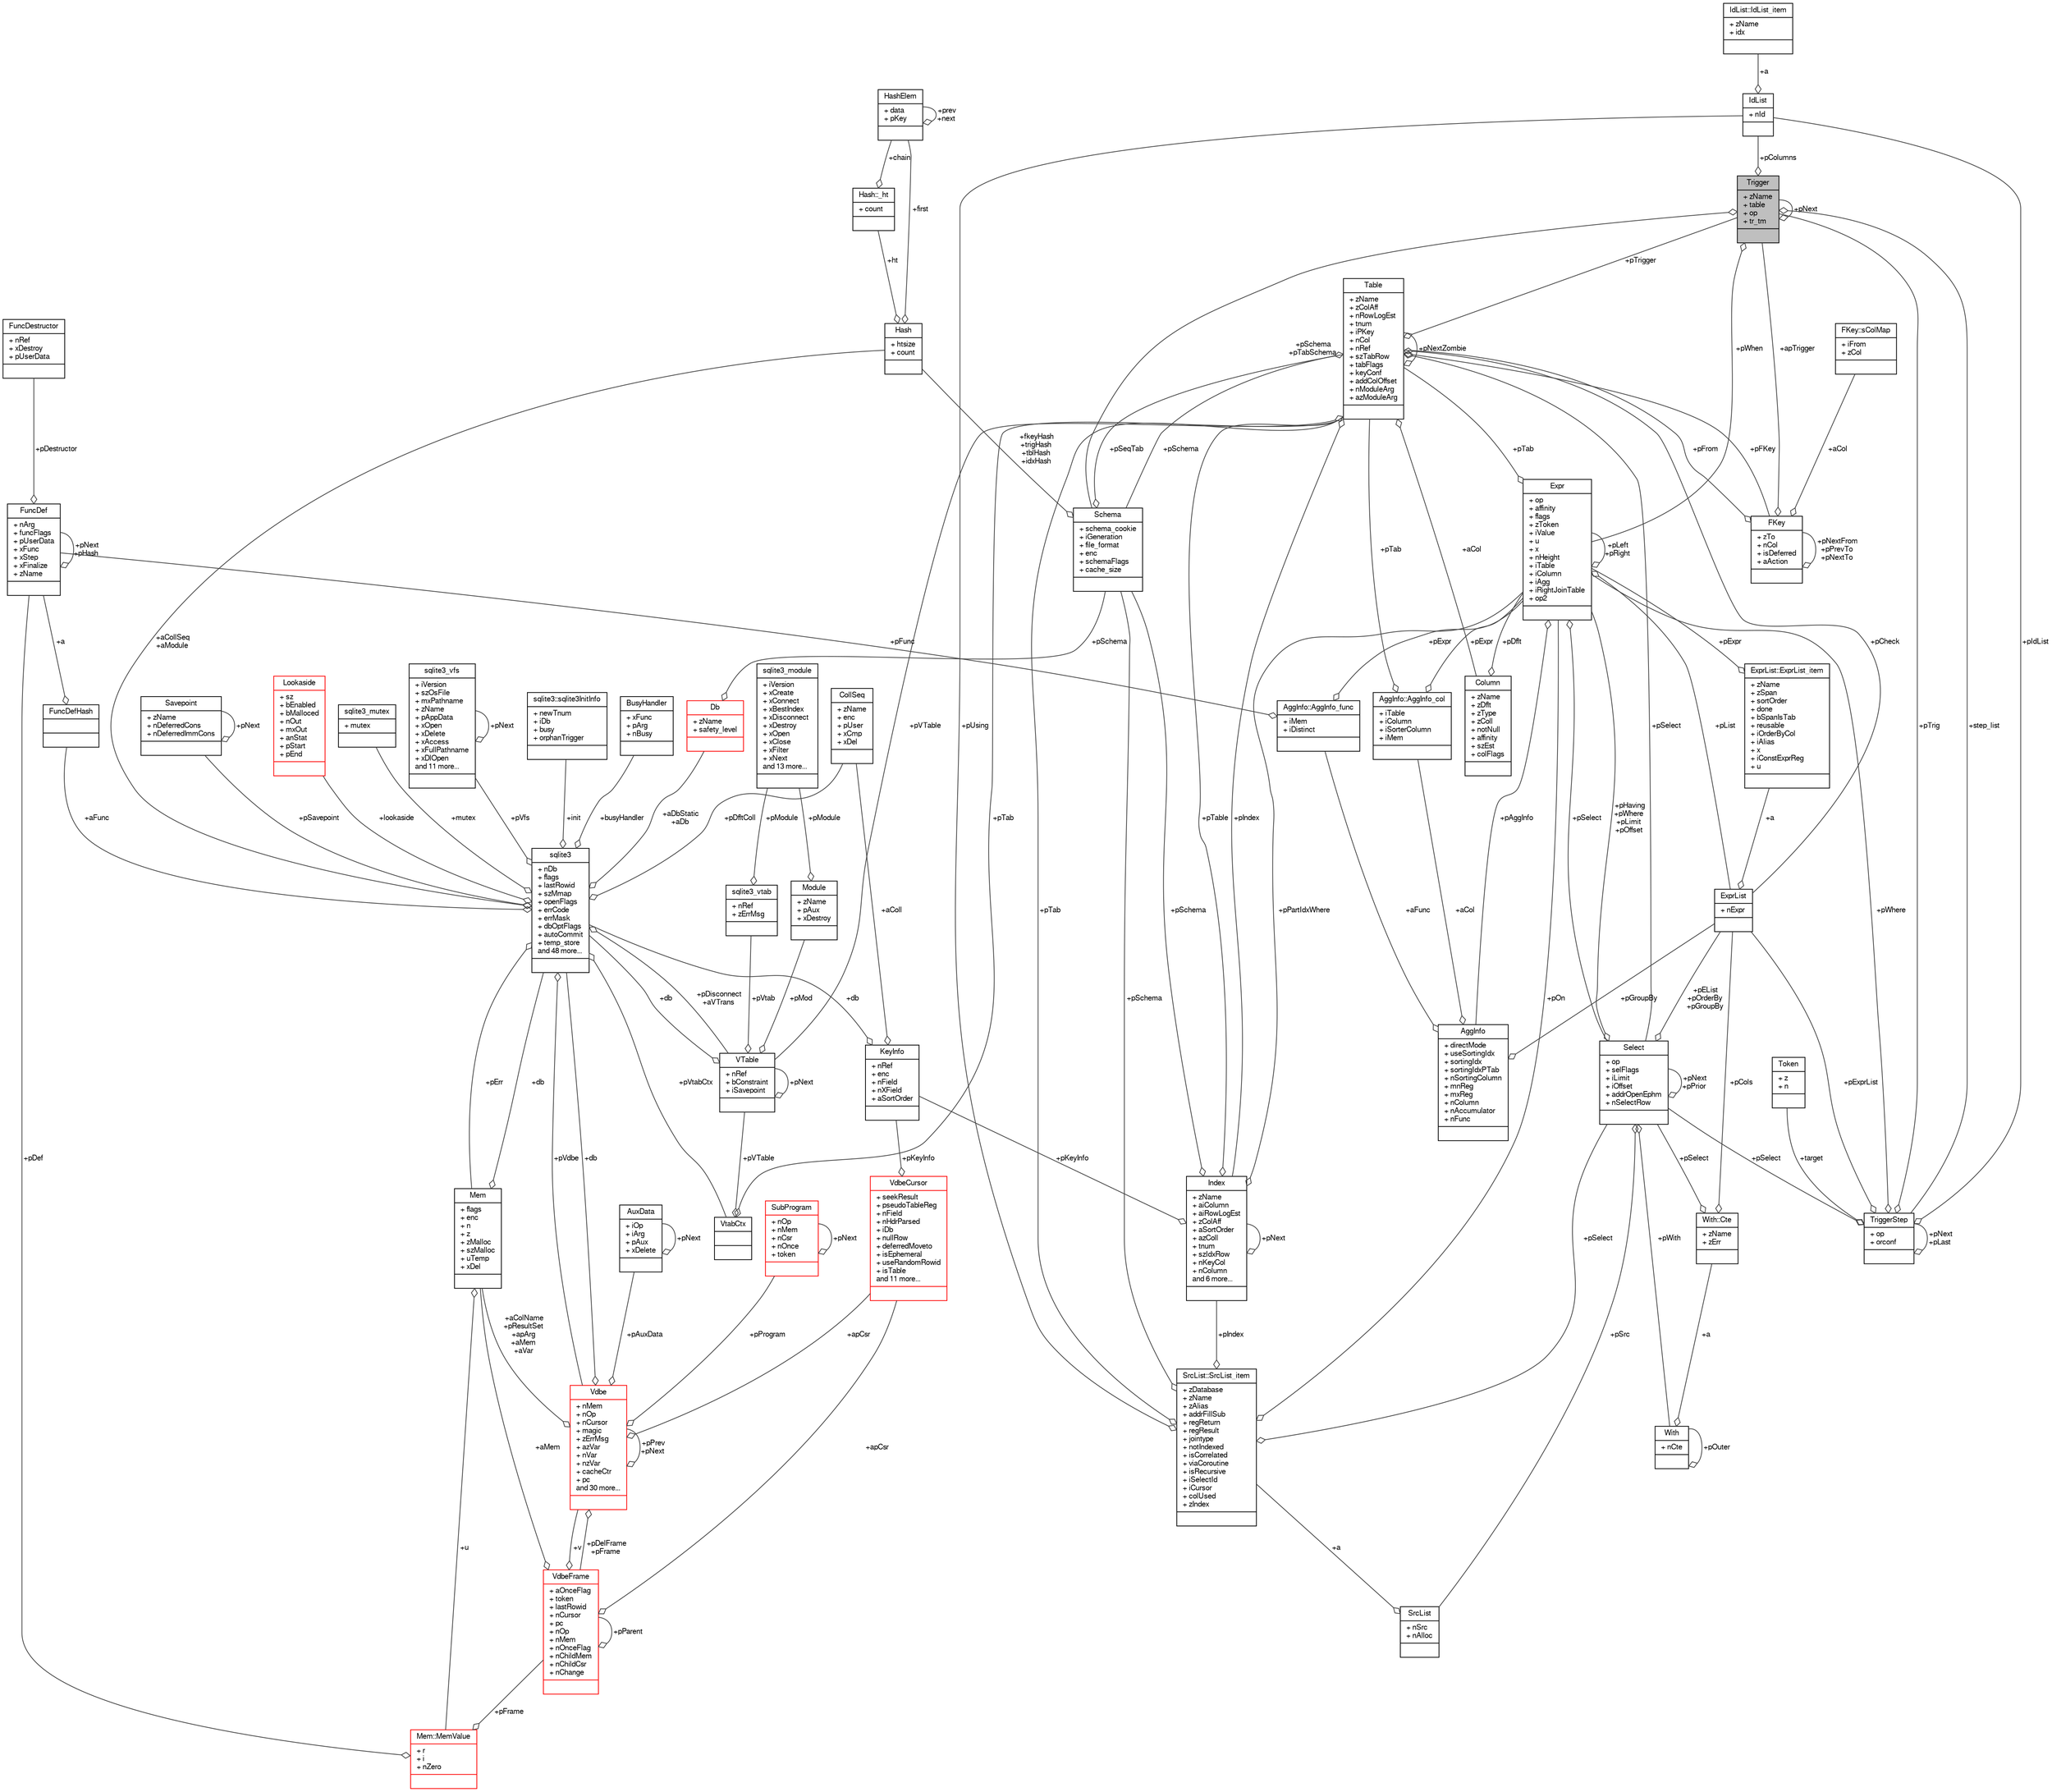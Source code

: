 digraph "Trigger"
{
  edge [fontname="FreeSans",fontsize="10",labelfontname="FreeSans",labelfontsize="10"];
  node [fontname="FreeSans",fontsize="10",shape=record];
  Node1 [label="{Trigger\n|+ zName\l+ table\l+ op\l+ tr_tm\l|}",height=0.2,width=0.4,color="black", fillcolor="grey75", style="filled", fontcolor="black"];
  Node2 -> Node1 [color="grey25",fontsize="10",style="solid",label=" +step_list" ,arrowhead="odiamond",fontname="FreeSans"];
  Node2 [label="{TriggerStep\n|+ op\l+ orconf\l|}",height=0.2,width=0.4,color="black", fillcolor="white", style="filled",URL="$structTriggerStep.html"];
  Node2 -> Node2 [color="grey25",fontsize="10",style="solid",label=" +pNext\n+pLast" ,arrowhead="odiamond",fontname="FreeSans"];
  Node3 -> Node2 [color="grey25",fontsize="10",style="solid",label=" +pWhere" ,arrowhead="odiamond",fontname="FreeSans"];
  Node3 [label="{Expr\n|+ op\l+ affinity\l+ flags\l+ zToken\l+ iValue\l+ u\l+ x\l+ nHeight\l+ iTable\l+ iColumn\l+ iAgg\l+ iRightJoinTable\l+ op2\l|}",height=0.2,width=0.4,color="black", fillcolor="white", style="filled",URL="$structExpr.html"];
  Node4 -> Node3 [color="grey25",fontsize="10",style="solid",label=" +pAggInfo" ,arrowhead="odiamond",fontname="FreeSans"];
  Node4 [label="{AggInfo\n|+ directMode\l+ useSortingIdx\l+ sortingIdx\l+ sortingIdxPTab\l+ nSortingColumn\l+ mnReg\l+ mxReg\l+ nColumn\l+ nAccumulator\l+ nFunc\l|}",height=0.2,width=0.4,color="black", fillcolor="white", style="filled",URL="$structAggInfo.html"];
  Node5 -> Node4 [color="grey25",fontsize="10",style="solid",label=" +aCol" ,arrowhead="odiamond",fontname="FreeSans"];
  Node5 [label="{AggInfo::AggInfo_col\n|+ iTable\l+ iColumn\l+ iSorterColumn\l+ iMem\l|}",height=0.2,width=0.4,color="black", fillcolor="white", style="filled",URL="$structAggInfo_1_1AggInfo__col.html"];
  Node3 -> Node5 [color="grey25",fontsize="10",style="solid",label=" +pExpr" ,arrowhead="odiamond",fontname="FreeSans"];
  Node6 -> Node5 [color="grey25",fontsize="10",style="solid",label=" +pTab" ,arrowhead="odiamond",fontname="FreeSans"];
  Node6 [label="{Table\n|+ zName\l+ zColAff\l+ nRowLogEst\l+ tnum\l+ iPKey\l+ nCol\l+ nRef\l+ szTabRow\l+ tabFlags\l+ keyConf\l+ addColOffset\l+ nModuleArg\l+ azModuleArg\l|}",height=0.2,width=0.4,color="black", fillcolor="white", style="filled",URL="$structTable.html"];
  Node7 -> Node6 [color="grey25",fontsize="10",style="solid",label=" +pSchema" ,arrowhead="odiamond",fontname="FreeSans"];
  Node7 [label="{Schema\n|+ schema_cookie\l+ iGeneration\l+ file_format\l+ enc\l+ schemaFlags\l+ cache_size\l|}",height=0.2,width=0.4,color="black", fillcolor="white", style="filled",URL="$structSchema.html"];
  Node6 -> Node7 [color="grey25",fontsize="10",style="solid",label=" +pSeqTab" ,arrowhead="odiamond",fontname="FreeSans"];
  Node8 -> Node7 [color="grey25",fontsize="10",style="solid",label=" +fkeyHash\n+trigHash\n+tblHash\n+idxHash" ,arrowhead="odiamond",fontname="FreeSans"];
  Node8 [label="{Hash\n|+ htsize\l+ count\l|}",height=0.2,width=0.4,color="black", fillcolor="white", style="filled",URL="$structHash.html"];
  Node9 -> Node8 [color="grey25",fontsize="10",style="solid",label=" +ht" ,arrowhead="odiamond",fontname="FreeSans"];
  Node9 [label="{Hash::_ht\n|+ count\l|}",height=0.2,width=0.4,color="black", fillcolor="white", style="filled",URL="$structHash_1_1__ht.html"];
  Node10 -> Node9 [color="grey25",fontsize="10",style="solid",label=" +chain" ,arrowhead="odiamond",fontname="FreeSans"];
  Node10 [label="{HashElem\n|+ data\l+ pKey\l|}",height=0.2,width=0.4,color="black", fillcolor="white", style="filled",URL="$structHashElem.html"];
  Node10 -> Node10 [color="grey25",fontsize="10",style="solid",label=" +prev\n+next" ,arrowhead="odiamond",fontname="FreeSans"];
  Node10 -> Node8 [color="grey25",fontsize="10",style="solid",label=" +first" ,arrowhead="odiamond",fontname="FreeSans"];
  Node11 -> Node6 [color="grey25",fontsize="10",style="solid",label=" +aCol" ,arrowhead="odiamond",fontname="FreeSans"];
  Node11 [label="{Column\n|+ zName\l+ zDflt\l+ zType\l+ zColl\l+ notNull\l+ affinity\l+ szEst\l+ colFlags\l|}",height=0.2,width=0.4,color="black", fillcolor="white", style="filled",URL="$structColumn.html"];
  Node3 -> Node11 [color="grey25",fontsize="10",style="solid",label=" +pDflt" ,arrowhead="odiamond",fontname="FreeSans"];
  Node12 -> Node6 [color="grey25",fontsize="10",style="solid",label=" +pFKey" ,arrowhead="odiamond",fontname="FreeSans"];
  Node12 [label="{FKey\n|+ zTo\l+ nCol\l+ isDeferred\l+ aAction\l|}",height=0.2,width=0.4,color="black", fillcolor="white", style="filled",URL="$structFKey.html"];
  Node13 -> Node12 [color="grey25",fontsize="10",style="solid",label=" +aCol" ,arrowhead="odiamond",fontname="FreeSans"];
  Node13 [label="{FKey::sColMap\n|+ iFrom\l+ zCol\l|}",height=0.2,width=0.4,color="black", fillcolor="white", style="filled",URL="$structFKey_1_1sColMap.html"];
  Node12 -> Node12 [color="grey25",fontsize="10",style="solid",label=" +pNextFrom\n+pPrevTo\n+pNextTo" ,arrowhead="odiamond",fontname="FreeSans"];
  Node6 -> Node12 [color="grey25",fontsize="10",style="solid",label=" +pFrom" ,arrowhead="odiamond",fontname="FreeSans"];
  Node1 -> Node12 [color="grey25",fontsize="10",style="solid",label=" +apTrigger" ,arrowhead="odiamond",fontname="FreeSans"];
  Node14 -> Node6 [color="grey25",fontsize="10",style="solid",label=" +pVTable" ,arrowhead="odiamond",fontname="FreeSans"];
  Node14 [label="{VTable\n|+ nRef\l+ bConstraint\l+ iSavepoint\l|}",height=0.2,width=0.4,color="black", fillcolor="white", style="filled",URL="$structVTable.html"];
  Node15 -> Node14 [color="grey25",fontsize="10",style="solid",label=" +db" ,arrowhead="odiamond",fontname="FreeSans"];
  Node15 [label="{sqlite3\n|+ nDb\l+ flags\l+ lastRowid\l+ szMmap\l+ openFlags\l+ errCode\l+ errMask\l+ dbOptFlags\l+ autoCommit\l+ temp_store\land 48 more...\l|}",height=0.2,width=0.4,color="black", fillcolor="white", style="filled",URL="$structsqlite3.html"];
  Node16 -> Node15 [color="grey25",fontsize="10",style="solid",label=" +pErr" ,arrowhead="odiamond",fontname="FreeSans"];
  Node16 [label="{Mem\n|+ flags\l+ enc\l+ n\l+ z\l+ zMalloc\l+ szMalloc\l+ uTemp\l+ xDel\l|}",height=0.2,width=0.4,color="black", fillcolor="white", style="filled",URL="$structMem.html"];
  Node17 -> Node16 [color="grey25",fontsize="10",style="solid",label=" +u" ,arrowhead="odiamond",fontname="FreeSans"];
  Node17 [label="{Mem::MemValue\n|+ r\l+ i\l+ nZero\l|}",height=0.2,width=0.4,color="red", fillcolor="white", style="filled",URL="$unionMem_1_1MemValue.html"];
  Node18 -> Node17 [color="grey25",fontsize="10",style="solid",label=" +pFrame" ,arrowhead="odiamond",fontname="FreeSans"];
  Node18 [label="{VdbeFrame\n|+ aOnceFlag\l+ token\l+ lastRowid\l+ nCursor\l+ pc\l+ nOp\l+ nMem\l+ nOnceFlag\l+ nChildMem\l+ nChildCsr\l+ nChange\l|}",height=0.2,width=0.4,color="red", fillcolor="white", style="filled",URL="$structVdbeFrame.html"];
  Node16 -> Node18 [color="grey25",fontsize="10",style="solid",label=" +aMem" ,arrowhead="odiamond",fontname="FreeSans"];
  Node19 -> Node18 [color="grey25",fontsize="10",style="solid",label=" +v" ,arrowhead="odiamond",fontname="FreeSans"];
  Node19 [label="{Vdbe\n|+ nMem\l+ nOp\l+ nCursor\l+ magic\l+ zErrMsg\l+ azVar\l+ nVar\l+ nzVar\l+ cacheCtr\l+ pc\land 30 more...\l|}",height=0.2,width=0.4,color="red", fillcolor="white", style="filled",URL="$structVdbe.html"];
  Node19 -> Node19 [color="grey25",fontsize="10",style="solid",label=" +pPrev\n+pNext" ,arrowhead="odiamond",fontname="FreeSans"];
  Node16 -> Node19 [color="grey25",fontsize="10",style="solid",label=" +aColName\n+pResultSet\n+apArg\n+aMem\n+aVar" ,arrowhead="odiamond",fontname="FreeSans"];
  Node15 -> Node19 [color="grey25",fontsize="10",style="solid",label=" +db" ,arrowhead="odiamond",fontname="FreeSans"];
  Node18 -> Node19 [color="grey25",fontsize="10",style="solid",label=" +pDelFrame\n+pFrame" ,arrowhead="odiamond",fontname="FreeSans"];
  Node20 -> Node19 [color="grey25",fontsize="10",style="solid",label=" +pAuxData" ,arrowhead="odiamond",fontname="FreeSans"];
  Node20 [label="{AuxData\n|+ iOp\l+ iArg\l+ pAux\l+ xDelete\l|}",height=0.2,width=0.4,color="black", fillcolor="white", style="filled",URL="$structAuxData.html"];
  Node20 -> Node20 [color="grey25",fontsize="10",style="solid",label=" +pNext" ,arrowhead="odiamond",fontname="FreeSans"];
  Node21 -> Node19 [color="grey25",fontsize="10",style="solid",label=" +pProgram" ,arrowhead="odiamond",fontname="FreeSans"];
  Node21 [label="{SubProgram\n|+ nOp\l+ nMem\l+ nCsr\l+ nOnce\l+ token\l|}",height=0.2,width=0.4,color="red", fillcolor="white", style="filled",URL="$structSubProgram.html"];
  Node21 -> Node21 [color="grey25",fontsize="10",style="solid",label=" +pNext" ,arrowhead="odiamond",fontname="FreeSans"];
  Node27 -> Node19 [color="grey25",fontsize="10",style="solid",label=" +apCsr" ,arrowhead="odiamond",fontname="FreeSans"];
  Node27 [label="{VdbeCursor\n|+ seekResult\l+ pseudoTableReg\l+ nField\l+ nHdrParsed\l+ iDb\l+ nullRow\l+ deferredMoveto\l+ isEphemeral\l+ useRandomRowid\l+ isTable\land 11 more...\l|}",height=0.2,width=0.4,color="red", fillcolor="white", style="filled",URL="$structVdbeCursor.html"];
  Node24 -> Node27 [color="grey25",fontsize="10",style="solid",label=" +pKeyInfo" ,arrowhead="odiamond",fontname="FreeSans"];
  Node24 [label="{KeyInfo\n|+ nRef\l+ enc\l+ nField\l+ nXField\l+ aSortOrder\l|}",height=0.2,width=0.4,color="black", fillcolor="white", style="filled",URL="$structKeyInfo.html"];
  Node15 -> Node24 [color="grey25",fontsize="10",style="solid",label=" +db" ,arrowhead="odiamond",fontname="FreeSans"];
  Node23 -> Node24 [color="grey25",fontsize="10",style="solid",label=" +aColl" ,arrowhead="odiamond",fontname="FreeSans"];
  Node23 [label="{CollSeq\n|+ zName\l+ enc\l+ pUser\l+ xCmp\l+ xDel\l|}",height=0.2,width=0.4,color="black", fillcolor="white", style="filled",URL="$structCollSeq.html"];
  Node18 -> Node18 [color="grey25",fontsize="10",style="solid",label=" +pParent" ,arrowhead="odiamond",fontname="FreeSans"];
  Node27 -> Node18 [color="grey25",fontsize="10",style="solid",label=" +apCsr" ,arrowhead="odiamond",fontname="FreeSans"];
  Node25 -> Node17 [color="grey25",fontsize="10",style="solid",label=" +pDef" ,arrowhead="odiamond",fontname="FreeSans"];
  Node25 [label="{FuncDef\n|+ nArg\l+ funcFlags\l+ pUserData\l+ xFunc\l+ xStep\l+ xFinalize\l+ zName\l|}",height=0.2,width=0.4,color="black", fillcolor="white", style="filled",URL="$structFuncDef.html"];
  Node26 -> Node25 [color="grey25",fontsize="10",style="solid",label=" +pDestructor" ,arrowhead="odiamond",fontname="FreeSans"];
  Node26 [label="{FuncDestructor\n|+ nRef\l+ xDestroy\l+ pUserData\l|}",height=0.2,width=0.4,color="black", fillcolor="white", style="filled",URL="$structFuncDestructor.html"];
  Node25 -> Node25 [color="grey25",fontsize="10",style="solid",label=" +pNext\n+pHash" ,arrowhead="odiamond",fontname="FreeSans"];
  Node15 -> Node16 [color="grey25",fontsize="10",style="solid",label=" +db" ,arrowhead="odiamond",fontname="FreeSans"];
  Node19 -> Node15 [color="grey25",fontsize="10",style="solid",label=" +pVdbe" ,arrowhead="odiamond",fontname="FreeSans"];
  Node79 -> Node15 [color="grey25",fontsize="10",style="solid",label=" +pSavepoint" ,arrowhead="odiamond",fontname="FreeSans"];
  Node79 [label="{Savepoint\n|+ zName\l+ nDeferredCons\l+ nDeferredImmCons\l|}",height=0.2,width=0.4,color="black", fillcolor="white", style="filled",URL="$structSavepoint.html"];
  Node79 -> Node79 [color="grey25",fontsize="10",style="solid",label=" +pNext" ,arrowhead="odiamond",fontname="FreeSans"];
  Node80 -> Node15 [color="grey25",fontsize="10",style="solid",label=" +aFunc" ,arrowhead="odiamond",fontname="FreeSans"];
  Node80 [label="{FuncDefHash\n||}",height=0.2,width=0.4,color="black", fillcolor="white", style="filled",URL="$structFuncDefHash.html"];
  Node25 -> Node80 [color="grey25",fontsize="10",style="solid",label=" +a" ,arrowhead="odiamond",fontname="FreeSans"];
  Node81 -> Node15 [color="grey25",fontsize="10",style="solid",label=" +lookaside" ,arrowhead="odiamond",fontname="FreeSans"];
  Node81 [label="{Lookaside\n|+ sz\l+ bEnabled\l+ bMalloced\l+ nOut\l+ mxOut\l+ anStat\l+ pStart\l+ pEnd\l|}",height=0.2,width=0.4,color="red", fillcolor="white", style="filled",URL="$structLookaside.html"];
  Node32 -> Node15 [color="grey25",fontsize="10",style="solid",label=" +mutex" ,arrowhead="odiamond",fontname="FreeSans"];
  Node32 [label="{sqlite3_mutex\n|+ mutex\l|}",height=0.2,width=0.4,color="black", fillcolor="white", style="filled",URL="$structsqlite3__mutex.html"];
  Node43 -> Node15 [color="grey25",fontsize="10",style="solid",label=" +pVfs" ,arrowhead="odiamond",fontname="FreeSans"];
  Node43 [label="{sqlite3_vfs\n|+ iVersion\l+ szOsFile\l+ mxPathname\l+ zName\l+ pAppData\l+ xOpen\l+ xDelete\l+ xAccess\l+ xFullPathname\l+ xDlOpen\land 11 more...\l|}",height=0.2,width=0.4,color="black", fillcolor="white", style="filled",URL="$structsqlite3__vfs.html"];
  Node43 -> Node43 [color="grey25",fontsize="10",style="solid",label=" +pNext" ,arrowhead="odiamond",fontname="FreeSans"];
  Node83 -> Node15 [color="grey25",fontsize="10",style="solid",label=" +init" ,arrowhead="odiamond",fontname="FreeSans"];
  Node83 [label="{sqlite3::sqlite3InitInfo\n|+ newTnum\l+ iDb\l+ busy\l+ orphanTrigger\l|}",height=0.2,width=0.4,color="black", fillcolor="white", style="filled",URL="$structsqlite3_1_1sqlite3InitInfo.html"];
  Node84 -> Node15 [color="grey25",fontsize="10",style="solid",label=" +busyHandler" ,arrowhead="odiamond",fontname="FreeSans"];
  Node84 [label="{BusyHandler\n|+ xFunc\l+ pArg\l+ nBusy\l|}",height=0.2,width=0.4,color="black", fillcolor="white", style="filled",URL="$structBusyHandler.html"];
  Node85 -> Node15 [color="grey25",fontsize="10",style="solid",label=" +pVtabCtx" ,arrowhead="odiamond",fontname="FreeSans"];
  Node85 [label="{VtabCtx\n||}",height=0.2,width=0.4,color="black", fillcolor="white", style="filled",URL="$structVtabCtx.html"];
  Node14 -> Node85 [color="grey25",fontsize="10",style="solid",label=" +pVTable" ,arrowhead="odiamond",fontname="FreeSans"];
  Node6 -> Node85 [color="grey25",fontsize="10",style="solid",label=" +pTab" ,arrowhead="odiamond",fontname="FreeSans"];
  Node23 -> Node15 [color="grey25",fontsize="10",style="solid",label=" +pDfltColl" ,arrowhead="odiamond",fontname="FreeSans"];
  Node14 -> Node15 [color="grey25",fontsize="10",style="solid",label=" +pDisconnect\n+aVTrans" ,arrowhead="odiamond",fontname="FreeSans"];
  Node86 -> Node15 [color="grey25",fontsize="10",style="solid",label=" +aDbStatic\n+aDb" ,arrowhead="odiamond",fontname="FreeSans"];
  Node86 [label="{Db\n|+ zName\l+ safety_level\l|}",height=0.2,width=0.4,color="red", fillcolor="white", style="filled",URL="$structDb.html"];
  Node7 -> Node86 [color="grey25",fontsize="10",style="solid",label=" +pSchema" ,arrowhead="odiamond",fontname="FreeSans"];
  Node8 -> Node15 [color="grey25",fontsize="10",style="solid",label=" +aCollSeq\n+aModule" ,arrowhead="odiamond",fontname="FreeSans"];
  Node14 -> Node14 [color="grey25",fontsize="10",style="solid",label=" +pNext" ,arrowhead="odiamond",fontname="FreeSans"];
  Node87 -> Node14 [color="grey25",fontsize="10",style="solid",label=" +pMod" ,arrowhead="odiamond",fontname="FreeSans"];
  Node87 [label="{Module\n|+ zName\l+ pAux\l+ xDestroy\l|}",height=0.2,width=0.4,color="black", fillcolor="white", style="filled",URL="$structModule.html"];
  Node49 -> Node87 [color="grey25",fontsize="10",style="solid",label=" +pModule" ,arrowhead="odiamond",fontname="FreeSans"];
  Node49 [label="{sqlite3_module\n|+ iVersion\l+ xCreate\l+ xConnect\l+ xBestIndex\l+ xDisconnect\l+ xDestroy\l+ xOpen\l+ xClose\l+ xFilter\l+ xNext\land 13 more...\l|}",height=0.2,width=0.4,color="black", fillcolor="white", style="filled",URL="$structsqlite3__module.html"];
  Node48 -> Node14 [color="grey25",fontsize="10",style="solid",label=" +pVtab" ,arrowhead="odiamond",fontname="FreeSans"];
  Node48 [label="{sqlite3_vtab\n|+ nRef\l+ zErrMsg\l|}",height=0.2,width=0.4,color="black", fillcolor="white", style="filled",URL="$structsqlite3__vtab.html"];
  Node49 -> Node48 [color="grey25",fontsize="10",style="solid",label=" +pModule" ,arrowhead="odiamond",fontname="FreeSans"];
  Node6 -> Node6 [color="grey25",fontsize="10",style="solid",label=" +pNextZombie" ,arrowhead="odiamond",fontname="FreeSans"];
  Node1 -> Node6 [color="grey25",fontsize="10",style="solid",label=" +pTrigger" ,arrowhead="odiamond",fontname="FreeSans"];
  Node65 -> Node6 [color="grey25",fontsize="10",style="solid",label=" +pSelect" ,arrowhead="odiamond",fontname="FreeSans"];
  Node65 [label="{Select\n|+ op\l+ selFlags\l+ iLimit\l+ iOffset\l+ addrOpenEphm\l+ nSelectRow\l|}",height=0.2,width=0.4,color="black", fillcolor="white", style="filled",URL="$structSelect.html"];
  Node3 -> Node65 [color="grey25",fontsize="10",style="solid",label=" +pHaving\n+pWhere\n+pLimit\n+pOffset" ,arrowhead="odiamond",fontname="FreeSans"];
  Node63 -> Node65 [color="grey25",fontsize="10",style="solid",label=" +pWith" ,arrowhead="odiamond",fontname="FreeSans"];
  Node63 [label="{With\n|+ nCte\l|}",height=0.2,width=0.4,color="black", fillcolor="white", style="filled",URL="$structWith.html"];
  Node64 -> Node63 [color="grey25",fontsize="10",style="solid",label=" +a" ,arrowhead="odiamond",fontname="FreeSans"];
  Node64 [label="{With::Cte\n|+ zName\l+ zErr\l|}",height=0.2,width=0.4,color="black", fillcolor="white", style="filled",URL="$structWith_1_1Cte.html"];
  Node65 -> Node64 [color="grey25",fontsize="10",style="solid",label=" +pSelect" ,arrowhead="odiamond",fontname="FreeSans"];
  Node71 -> Node64 [color="grey25",fontsize="10",style="solid",label=" +pCols" ,arrowhead="odiamond",fontname="FreeSans"];
  Node71 [label="{ExprList\n|+ nExpr\l|}",height=0.2,width=0.4,color="black", fillcolor="white", style="filled",URL="$structExprList.html"];
  Node72 -> Node71 [color="grey25",fontsize="10",style="solid",label=" +a" ,arrowhead="odiamond",fontname="FreeSans"];
  Node72 [label="{ExprList::ExprList_item\n|+ zName\l+ zSpan\l+ sortOrder\l+ done\l+ bSpanIsTab\l+ reusable\l+ iOrderByCol\l+ iAlias\l+ x\l+ iConstExprReg\l+ u\l|}",height=0.2,width=0.4,color="black", fillcolor="white", style="filled",URL="$structExprList_1_1ExprList__item.html"];
  Node3 -> Node72 [color="grey25",fontsize="10",style="solid",label=" +pExpr" ,arrowhead="odiamond",fontname="FreeSans"];
  Node63 -> Node63 [color="grey25",fontsize="10",style="solid",label=" +pOuter" ,arrowhead="odiamond",fontname="FreeSans"];
  Node65 -> Node65 [color="grey25",fontsize="10",style="solid",label=" +pNext\n+pPrior" ,arrowhead="odiamond",fontname="FreeSans"];
  Node66 -> Node65 [color="grey25",fontsize="10",style="solid",label=" +pSrc" ,arrowhead="odiamond",fontname="FreeSans"];
  Node66 [label="{SrcList\n|+ nSrc\l+ nAlloc\l|}",height=0.2,width=0.4,color="black", fillcolor="white", style="filled",URL="$structSrcList.html"];
  Node67 -> Node66 [color="grey25",fontsize="10",style="solid",label=" +a" ,arrowhead="odiamond",fontname="FreeSans"];
  Node67 [label="{SrcList::SrcList_item\n|+ zDatabase\l+ zName\l+ zAlias\l+ addrFillSub\l+ regReturn\l+ regResult\l+ jointype\l+ notIndexed\l+ isCorrelated\l+ viaCoroutine\l+ isRecursive\l+ iSelectId\l+ iCursor\l+ colUsed\l+ zIndex\l|}",height=0.2,width=0.4,color="black", fillcolor="white", style="filled",URL="$structSrcList_1_1SrcList__item.html"];
  Node7 -> Node67 [color="grey25",fontsize="10",style="solid",label=" +pSchema" ,arrowhead="odiamond",fontname="FreeSans"];
  Node3 -> Node67 [color="grey25",fontsize="10",style="solid",label=" +pOn" ,arrowhead="odiamond",fontname="FreeSans"];
  Node68 -> Node67 [color="grey25",fontsize="10",style="solid",label=" +pUsing" ,arrowhead="odiamond",fontname="FreeSans"];
  Node68 [label="{IdList\n|+ nId\l|}",height=0.2,width=0.4,color="black", fillcolor="white", style="filled",URL="$structIdList.html"];
  Node69 -> Node68 [color="grey25",fontsize="10",style="solid",label=" +a" ,arrowhead="odiamond",fontname="FreeSans"];
  Node69 [label="{IdList::IdList_item\n|+ zName\l+ idx\l|}",height=0.2,width=0.4,color="black", fillcolor="white", style="filled",URL="$structIdList_1_1IdList__item.html"];
  Node6 -> Node67 [color="grey25",fontsize="10",style="solid",label=" +pTab" ,arrowhead="odiamond",fontname="FreeSans"];
  Node65 -> Node67 [color="grey25",fontsize="10",style="solid",label=" +pSelect" ,arrowhead="odiamond",fontname="FreeSans"];
  Node70 -> Node67 [color="grey25",fontsize="10",style="solid",label=" +pIndex" ,arrowhead="odiamond",fontname="FreeSans"];
  Node70 [label="{Index\n|+ zName\l+ aiColumn\l+ aiRowLogEst\l+ zColAff\l+ aSortOrder\l+ azColl\l+ tnum\l+ szIdxRow\l+ nKeyCol\l+ nColumn\land 6 more...\l|}",height=0.2,width=0.4,color="black", fillcolor="white", style="filled",URL="$structIndex.html"];
  Node7 -> Node70 [color="grey25",fontsize="10",style="solid",label=" +pSchema" ,arrowhead="odiamond",fontname="FreeSans"];
  Node3 -> Node70 [color="grey25",fontsize="10",style="solid",label=" +pPartIdxWhere" ,arrowhead="odiamond",fontname="FreeSans"];
  Node6 -> Node70 [color="grey25",fontsize="10",style="solid",label=" +pTable" ,arrowhead="odiamond",fontname="FreeSans"];
  Node24 -> Node70 [color="grey25",fontsize="10",style="solid",label=" +pKeyInfo" ,arrowhead="odiamond",fontname="FreeSans"];
  Node70 -> Node70 [color="grey25",fontsize="10",style="solid",label=" +pNext" ,arrowhead="odiamond",fontname="FreeSans"];
  Node71 -> Node65 [color="grey25",fontsize="10",style="solid",label=" +pEList\n+pOrderBy\n+pGroupBy" ,arrowhead="odiamond",fontname="FreeSans"];
  Node71 -> Node6 [color="grey25",fontsize="10",style="solid",label=" +pCheck" ,arrowhead="odiamond",fontname="FreeSans"];
  Node70 -> Node6 [color="grey25",fontsize="10",style="solid",label=" +pIndex" ,arrowhead="odiamond",fontname="FreeSans"];
  Node88 -> Node4 [color="grey25",fontsize="10",style="solid",label=" +aFunc" ,arrowhead="odiamond",fontname="FreeSans"];
  Node88 [label="{AggInfo::AggInfo_func\n|+ iMem\l+ iDistinct\l|}",height=0.2,width=0.4,color="black", fillcolor="white", style="filled",URL="$structAggInfo_1_1AggInfo__func.html"];
  Node3 -> Node88 [color="grey25",fontsize="10",style="solid",label=" +pExpr" ,arrowhead="odiamond",fontname="FreeSans"];
  Node25 -> Node88 [color="grey25",fontsize="10",style="solid",label=" +pFunc" ,arrowhead="odiamond",fontname="FreeSans"];
  Node71 -> Node4 [color="grey25",fontsize="10",style="solid",label=" +pGroupBy" ,arrowhead="odiamond",fontname="FreeSans"];
  Node3 -> Node3 [color="grey25",fontsize="10",style="solid",label=" +pLeft\n+pRight" ,arrowhead="odiamond",fontname="FreeSans"];
  Node6 -> Node3 [color="grey25",fontsize="10",style="solid",label=" +pTab" ,arrowhead="odiamond",fontname="FreeSans"];
  Node65 -> Node3 [color="grey25",fontsize="10",style="solid",label=" +pSelect" ,arrowhead="odiamond",fontname="FreeSans"];
  Node71 -> Node3 [color="grey25",fontsize="10",style="solid",label=" +pList" ,arrowhead="odiamond",fontname="FreeSans"];
  Node62 -> Node2 [color="grey25",fontsize="10",style="solid",label=" +target" ,arrowhead="odiamond",fontname="FreeSans"];
  Node62 [label="{Token\n|+ z\l+ n\l|}",height=0.2,width=0.4,color="black", fillcolor="white", style="filled",URL="$structToken.html"];
  Node68 -> Node2 [color="grey25",fontsize="10",style="solid",label=" +pIdList" ,arrowhead="odiamond",fontname="FreeSans"];
  Node65 -> Node2 [color="grey25",fontsize="10",style="solid",label=" +pSelect" ,arrowhead="odiamond",fontname="FreeSans"];
  Node1 -> Node2 [color="grey25",fontsize="10",style="solid",label=" +pTrig" ,arrowhead="odiamond",fontname="FreeSans"];
  Node71 -> Node2 [color="grey25",fontsize="10",style="solid",label=" +pExprList" ,arrowhead="odiamond",fontname="FreeSans"];
  Node7 -> Node1 [color="grey25",fontsize="10",style="solid",label=" +pSchema\n+pTabSchema" ,arrowhead="odiamond",fontname="FreeSans"];
  Node3 -> Node1 [color="grey25",fontsize="10",style="solid",label=" +pWhen" ,arrowhead="odiamond",fontname="FreeSans"];
  Node68 -> Node1 [color="grey25",fontsize="10",style="solid",label=" +pColumns" ,arrowhead="odiamond",fontname="FreeSans"];
  Node1 -> Node1 [color="grey25",fontsize="10",style="solid",label=" +pNext" ,arrowhead="odiamond",fontname="FreeSans"];
}
